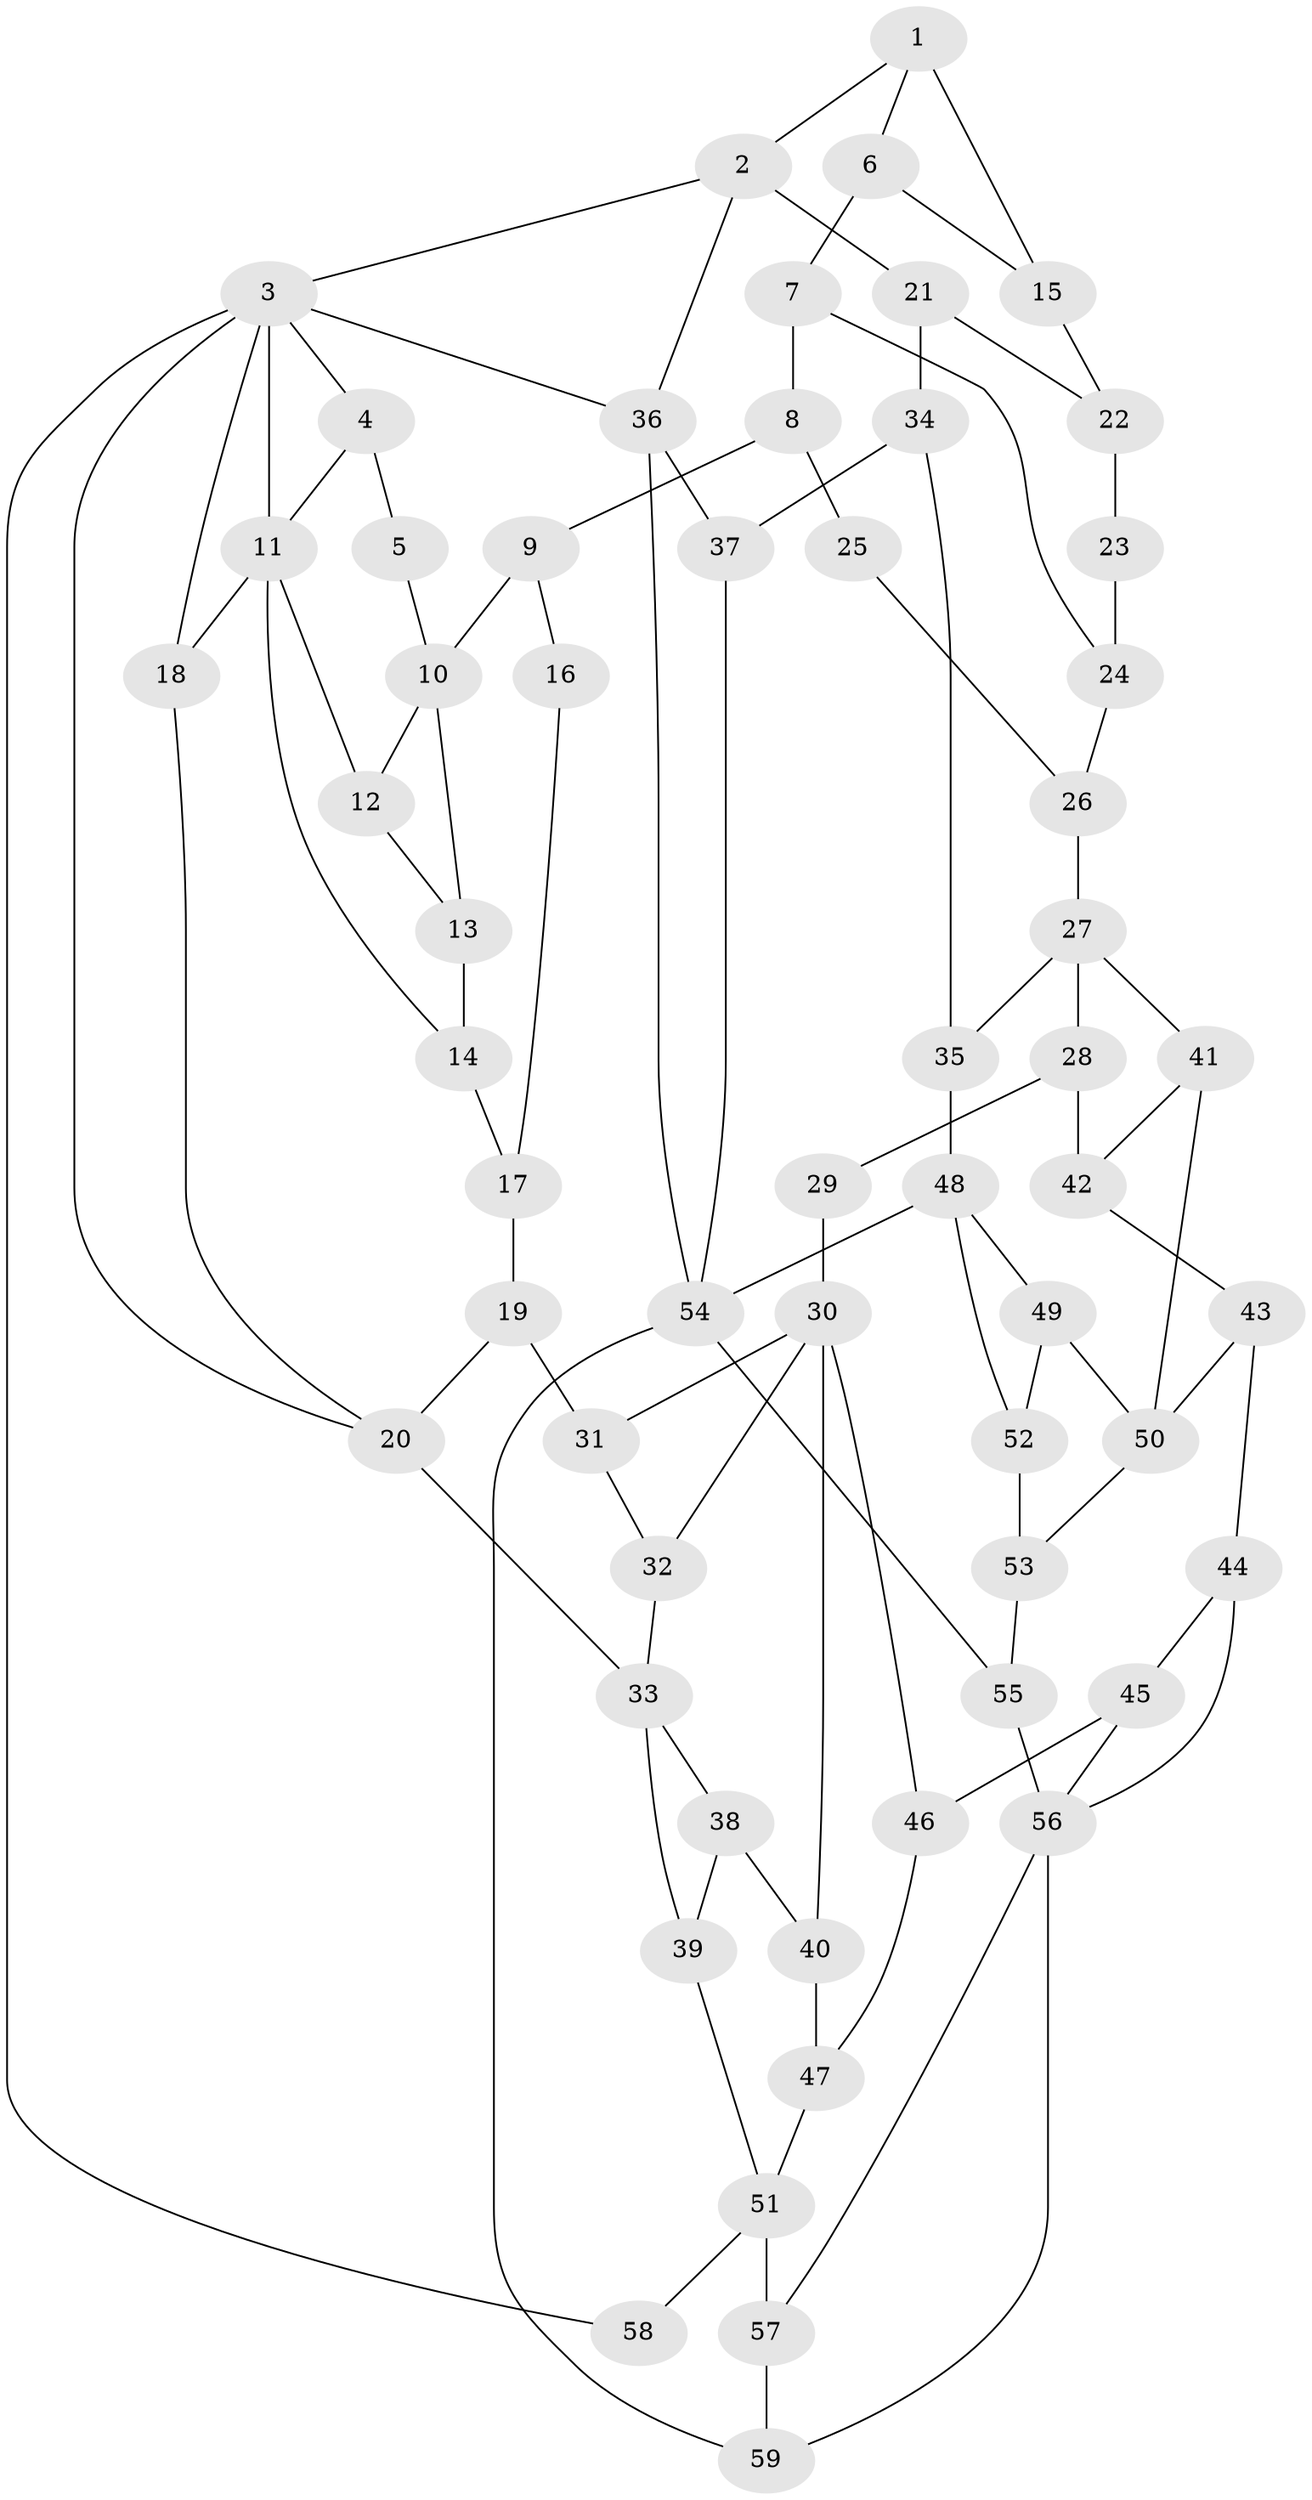 // original degree distribution, {3: 0.017094017094017096, 5: 0.5641025641025641, 4: 0.2222222222222222, 6: 0.19658119658119658}
// Generated by graph-tools (version 1.1) at 2025/54/03/04/25 22:54:38]
// undirected, 59 vertices, 96 edges
graph export_dot {
  node [color=gray90,style=filled];
  1;
  2;
  3;
  4;
  5;
  6;
  7;
  8;
  9;
  10;
  11;
  12;
  13;
  14;
  15;
  16;
  17;
  18;
  19;
  20;
  21;
  22;
  23;
  24;
  25;
  26;
  27;
  28;
  29;
  30;
  31;
  32;
  33;
  34;
  35;
  36;
  37;
  38;
  39;
  40;
  41;
  42;
  43;
  44;
  45;
  46;
  47;
  48;
  49;
  50;
  51;
  52;
  53;
  54;
  55;
  56;
  57;
  58;
  59;
  1 -- 2 [weight=1.0];
  1 -- 6 [weight=1.0];
  1 -- 15 [weight=2.0];
  2 -- 3 [weight=1.0];
  2 -- 21 [weight=1.0];
  2 -- 36 [weight=1.0];
  3 -- 4 [weight=1.0];
  3 -- 11 [weight=2.0];
  3 -- 18 [weight=1.0];
  3 -- 20 [weight=1.0];
  3 -- 36 [weight=1.0];
  3 -- 58 [weight=1.0];
  4 -- 5 [weight=1.0];
  4 -- 11 [weight=1.0];
  5 -- 10 [weight=1.0];
  6 -- 7 [weight=2.0];
  6 -- 15 [weight=1.0];
  7 -- 8 [weight=2.0];
  7 -- 24 [weight=2.0];
  8 -- 9 [weight=2.0];
  8 -- 25 [weight=2.0];
  9 -- 10 [weight=2.0];
  9 -- 16 [weight=2.0];
  10 -- 12 [weight=1.0];
  10 -- 13 [weight=2.0];
  11 -- 12 [weight=1.0];
  11 -- 14 [weight=1.0];
  11 -- 18 [weight=1.0];
  12 -- 13 [weight=1.0];
  13 -- 14 [weight=1.0];
  14 -- 17 [weight=1.0];
  15 -- 22 [weight=1.0];
  16 -- 17 [weight=1.0];
  17 -- 19 [weight=1.0];
  18 -- 20 [weight=1.0];
  19 -- 20 [weight=1.0];
  19 -- 31 [weight=1.0];
  20 -- 33 [weight=2.0];
  21 -- 22 [weight=1.0];
  21 -- 34 [weight=1.0];
  22 -- 23 [weight=1.0];
  23 -- 24 [weight=2.0];
  24 -- 26 [weight=2.0];
  25 -- 26 [weight=1.0];
  26 -- 27 [weight=2.0];
  27 -- 28 [weight=1.0];
  27 -- 35 [weight=2.0];
  27 -- 41 [weight=1.0];
  28 -- 29 [weight=1.0];
  28 -- 42 [weight=1.0];
  29 -- 30 [weight=2.0];
  30 -- 31 [weight=1.0];
  30 -- 32 [weight=1.0];
  30 -- 40 [weight=1.0];
  30 -- 46 [weight=1.0];
  31 -- 32 [weight=1.0];
  32 -- 33 [weight=2.0];
  33 -- 38 [weight=1.0];
  33 -- 39 [weight=1.0];
  34 -- 35 [weight=1.0];
  34 -- 37 [weight=1.0];
  35 -- 48 [weight=1.0];
  36 -- 37 [weight=1.0];
  36 -- 54 [weight=1.0];
  37 -- 54 [weight=1.0];
  38 -- 39 [weight=1.0];
  38 -- 40 [weight=1.0];
  39 -- 51 [weight=1.0];
  40 -- 47 [weight=1.0];
  41 -- 42 [weight=1.0];
  41 -- 50 [weight=1.0];
  42 -- 43 [weight=1.0];
  43 -- 44 [weight=1.0];
  43 -- 50 [weight=1.0];
  44 -- 45 [weight=1.0];
  44 -- 56 [weight=1.0];
  45 -- 46 [weight=1.0];
  45 -- 56 [weight=1.0];
  46 -- 47 [weight=1.0];
  47 -- 51 [weight=1.0];
  48 -- 49 [weight=1.0];
  48 -- 52 [weight=1.0];
  48 -- 54 [weight=2.0];
  49 -- 50 [weight=1.0];
  49 -- 52 [weight=1.0];
  50 -- 53 [weight=1.0];
  51 -- 57 [weight=2.0];
  51 -- 58 [weight=2.0];
  52 -- 53 [weight=1.0];
  53 -- 55 [weight=1.0];
  54 -- 55 [weight=1.0];
  54 -- 59 [weight=1.0];
  55 -- 56 [weight=2.0];
  56 -- 57 [weight=1.0];
  56 -- 59 [weight=1.0];
  57 -- 59 [weight=1.0];
}
